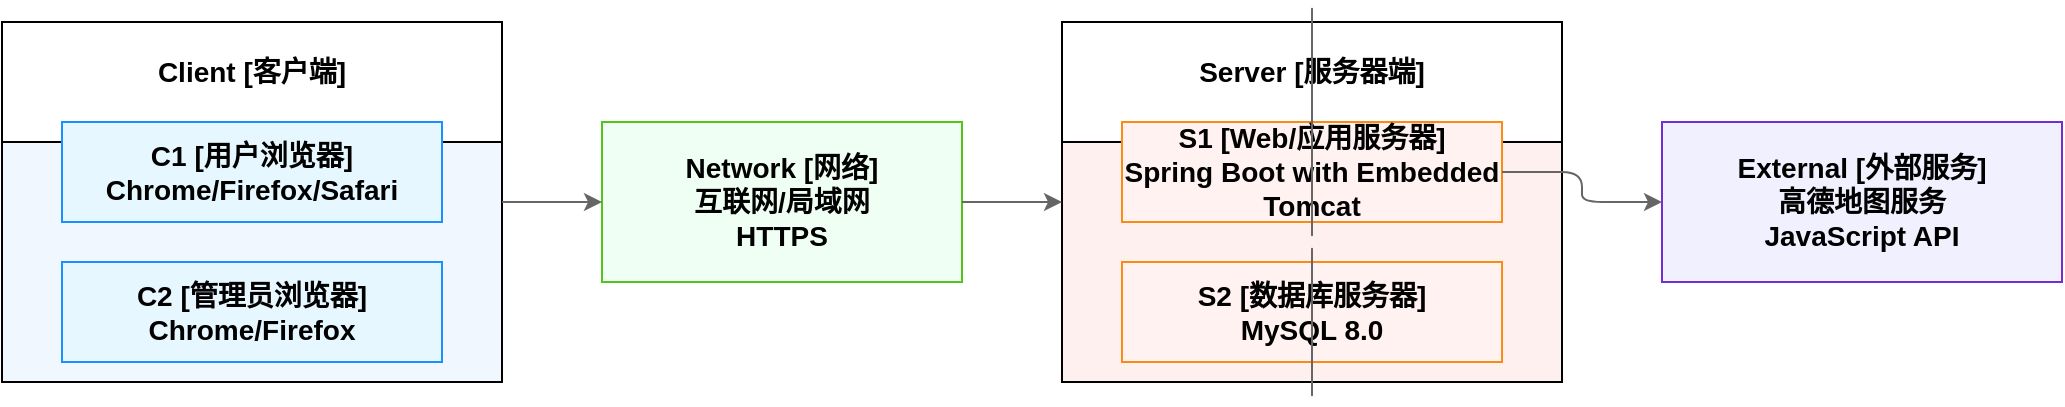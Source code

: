 <mxfile>
  <diagram id="system-architecture" name="系统架构图">
    <mxGraphModel dx="1000" dy="800" grid="1" gridSize="10" guides="1" tooltips="1" connect="1" arrows="1" fold="1" page="1" pageScale="1" pageWidth="1169" pageHeight="827" math="0" shadow="0">
      <root>
        <mxCell id="0"/>
        <mxCell id="1" parent="0"/>
        
        <!-- 客户端子图 -->
        <mxCell id="2" value="Client [客户端]" style="swimlane;swimlaneFillColor=#f0f7ff;swimlaneLineColor=#409eff;swimlaneTextColor=#333;align=center;verticalAlign=top;spacingTop=10;spacingLeft=10;spacingRight=10;spacingBottom=10;overflow=hidden;whiteSpace=wrap;startSize=60;fontSize=14;" vertex="1" parent="1">
          <mxGeometry x="50" y="100" width="250" height="180" as="geometry"/>
        </mxCell>
        <!-- 用户浏览器 -->
        <mxCell id="3" value="C1 [用户浏览器]&#10;Chrome/Firefox/Safari" style="rect;fillColor=#e6f7ff;strokeColor=#1890ff;strokeWidth=1;align=center;verticalAlign=middle;whiteSpace=wrap;fontStyle=1;fontSize=14;" vertex="1" parent="2">
          <mxGeometry x="30" y="50" width="190" height="50" as="geometry"/>
        </mxCell>
        <!-- 管理员浏览器 -->
        <mxCell id="4" value="C2 [管理员浏览器]&#10;Chrome/Firefox" style="rect;fillColor=#e6f7ff;strokeColor=#1890ff;strokeWidth=1;align=center;verticalAlign=middle;whiteSpace=wrap;fontStyle=1;fontSize=14;" vertex="1" parent="2">
          <mxGeometry x="30" y="120" width="190" height="50" as="geometry"/>
        </mxCell>
        
        <!-- 网络 -->
        <mxCell id="5" value="Network [网络]&#10;互联网/局域网&#10;HTTPS" style="rect;fillColor=#f0fff4;strokeColor=#52c41a;strokeWidth=1;align=center;verticalAlign=middle;whiteSpace=wrap;fontStyle=1;fontSize=14;" vertex="1" parent="1">
          <mxGeometry x="350" y="150" width="180" height="80" as="geometry"/>
        </mxCell>
        
        <!-- 服务器端子图 -->
        <mxCell id="6" value="Server [服务器端]" style="swimlane;swimlaneFillColor=#fff0f0;swimlaneLineColor=#f5222d;swimlaneTextColor=#333;align=center;verticalAlign=top;spacingTop=10;spacingLeft=10;spacingRight=10;spacingBottom=10;overflow=hidden;whiteSpace=wrap;startSize=60;fontSize=14;" vertex="1" parent="1">
          <mxGeometry x="580" y="100" width="250" height="180" as="geometry"/>
        </mxCell>
        <!-- Web/应用服务器 -->
        <mxCell id="7" value="S1 [Web/应用服务器]&#10;Spring Boot with Embedded Tomcat" style="rect;fillColor=#fff2f0;strokeColor=#fa8c16;strokeWidth=1;align=center;verticalAlign=middle;whiteSpace=wrap;fontStyle=1;fontSize=14;" vertex="1" parent="6">
          <mxGeometry x="30" y="50" width="190" height="50" as="geometry"/>
        </mxCell>
        <!-- 数据库服务器 -->
        <mxCell id="8" value="S2 [数据库服务器]&#10;MySQL 8.0" style="rect;fillColor=#fff2f0;strokeColor=#fa8c16;strokeWidth=1;align=center;verticalAlign=middle;whiteSpace=wrap;fontStyle=1;fontSize=14;" vertex="1" parent="6">
          <mxGeometry x="30" y="120" width="190" height="50" as="geometry"/>
        </mxCell>
        
        <!-- 外部服务 -->
        <mxCell id="9" value="External [外部服务]&#10;高德地图服务&#10;JavaScript API" style="rect;fillColor=#f0f0ff;strokeColor=#722ed1;strokeWidth=1;align=center;verticalAlign=middle;whiteSpace=wrap;fontStyle=1;fontSize=14;" vertex="1" parent="1">
          <mxGeometry x="880" y="150" width="200" height="80" as="geometry"/>
        </mxCell>
        
        <!-- 连接线 -->
        <!-- 客户端到网络 -->
        <mxCell id="10" style="edge;edgeStyle=orthogonalEdgeStyle;rounded=1;strokeColor=#666;strokeWidth=1;exitX=1;exitY=0.5;exitDx=0;exitDy=0;entryX=0;entryY=0.5;entryDx=0;entryDy=0;startArrow=none;endArrow=classic;" edge="1" parent="1" source="2" target="5">
          <mxGeometry relative="1" as="geometry"/>
        </mxCell>
        
        <!-- 网络到服务器端 -->
        <mxCell id="11" style="edge;edgeStyle=orthogonalEdgeStyle;rounded=1;strokeColor=#666;strokeWidth=1;exitX=1;exitY=0.5;exitDx=0;exitDy=0;entryX=0;entryY=0.5;entryDx=0;entryDy=0;startArrow=none;endArrow=classic;" edge="1" parent="1" source="5" target="6">
          <mxGeometry relative="1" as="geometry"/>
        </mxCell>
        
        <!-- 服务器端到Web服务器 -->
        <mxCell id="12" style="edge;edgeStyle=orthogonalEdgeStyle;rounded=1;strokeColor=#666;strokeWidth=1;startArrow=none;endArrow=none;" edge="1" parent="1" source="6" target="7">
          <mxGeometry relative="1" as="geometry"/>
        </mxCell>
        
        <!-- 服务器端到数据库服务器 -->
        <mxCell id="13" style="edge;edgeStyle=orthogonalEdgeStyle;rounded=1;strokeColor=#666;strokeWidth=1;startArrow=none;endArrow=none;" edge="1" parent="1" source="6" target="8">
          <mxGeometry relative="1" as="geometry"/>
        </mxCell>
        
        <!-- Web服务器到外部服务（虚线） -->
        <mxCell id="14" style="edge;edgeStyle=orthogonalEdgeStyle;rounded=1;strokeColor=#666;strokeWidth=1;strokeDasharray=5,5;exitX=1;exitY=0.5;exitDx=0;exitDy=0;entryX=0;entryY=0.5;entryDx=0;entryDy=0;startArrow=none;endArrow=classic;" edge="1" parent="1" source="7" target="9">
          <mxGeometry relative="1" as="geometry"/>
        </mxCell>
      </root>
    </mxGraphModel>
  </diagram>
</mxfile>
    
